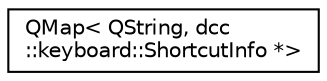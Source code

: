 digraph "类继承关系图"
{
  edge [fontname="Helvetica",fontsize="10",labelfontname="Helvetica",labelfontsize="10"];
  node [fontname="Helvetica",fontsize="10",shape=record];
  rankdir="LR";
  Node0 [label="QMap\< QString, dcc\l::keyboard::ShortcutInfo *\>",height=0.2,width=0.4,color="black", fillcolor="white", style="filled",URL="$class_q_map.html"];
}

